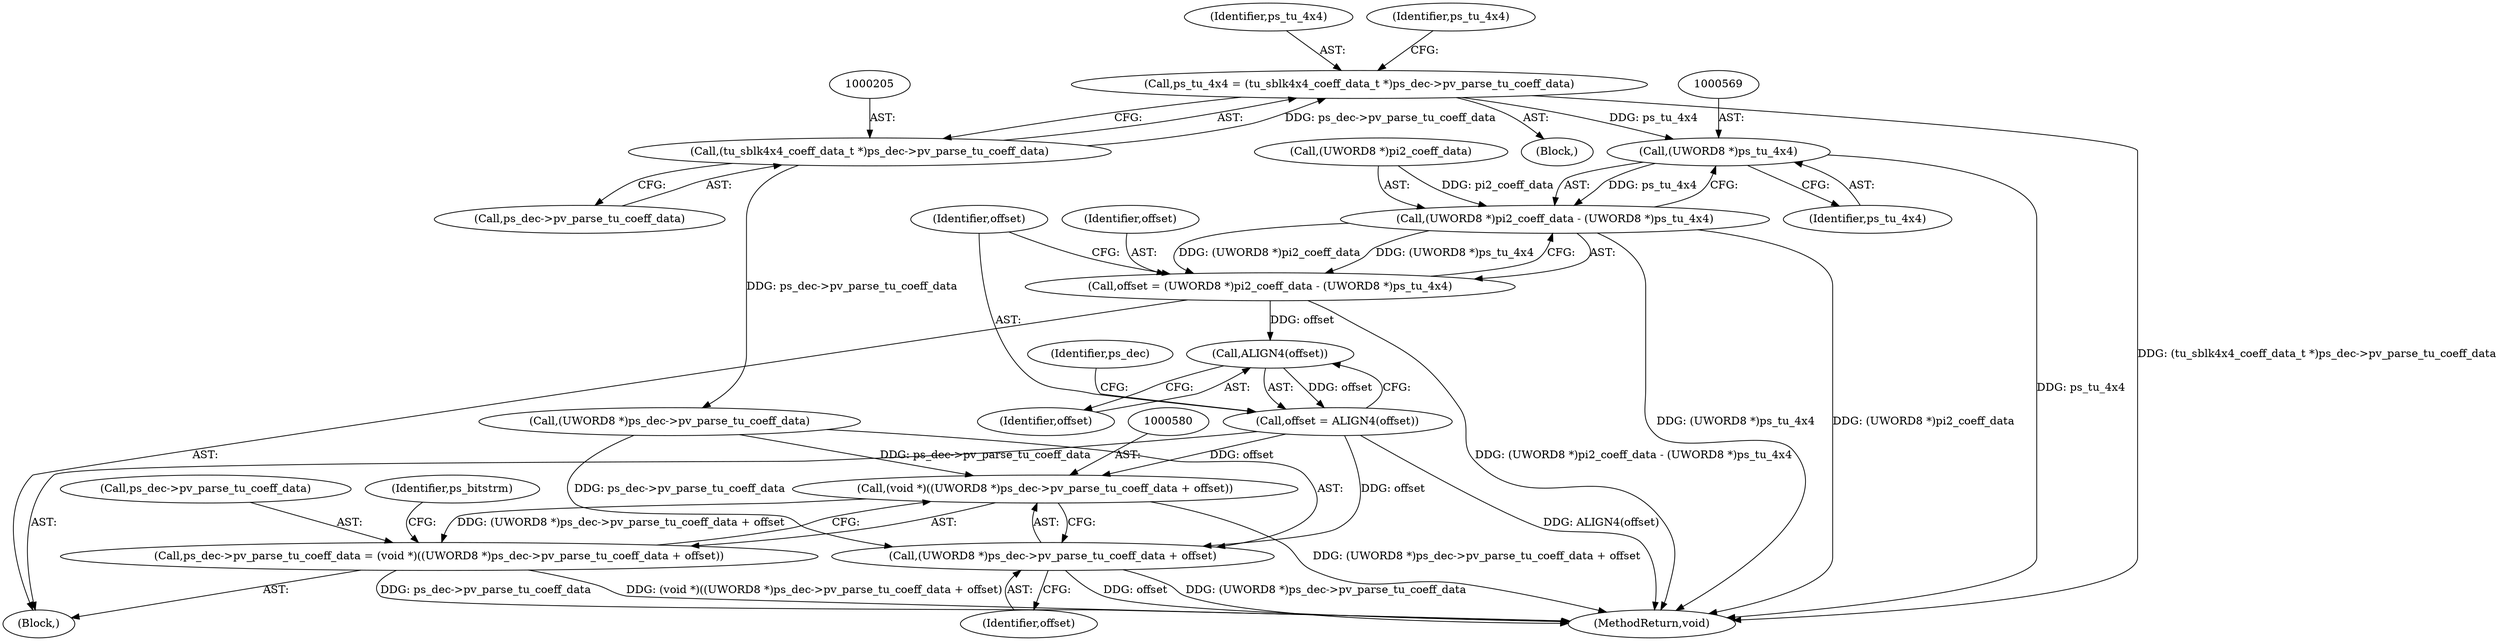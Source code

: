 digraph "0_Android_c57fc3703ae2e0d41b1f6580c50015937f2d23c1_1@pointer" {
"1000202" [label="(Call,ps_tu_4x4 = (tu_sblk4x4_coeff_data_t *)ps_dec->pv_parse_tu_coeff_data)"];
"1000204" [label="(Call,(tu_sblk4x4_coeff_data_t *)ps_dec->pv_parse_tu_coeff_data)"];
"1000568" [label="(Call,(UWORD8 *)ps_tu_4x4)"];
"1000564" [label="(Call,(UWORD8 *)pi2_coeff_data - (UWORD8 *)ps_tu_4x4)"];
"1000562" [label="(Call,offset = (UWORD8 *)pi2_coeff_data - (UWORD8 *)ps_tu_4x4)"];
"1000573" [label="(Call,ALIGN4(offset))"];
"1000571" [label="(Call,offset = ALIGN4(offset))"];
"1000579" [label="(Call,(void *)((UWORD8 *)ps_dec->pv_parse_tu_coeff_data + offset))"];
"1000575" [label="(Call,ps_dec->pv_parse_tu_coeff_data = (void *)((UWORD8 *)ps_dec->pv_parse_tu_coeff_data + offset))"];
"1000581" [label="(Call,(UWORD8 *)ps_dec->pv_parse_tu_coeff_data + offset)"];
"1000570" [label="(Identifier,ps_tu_4x4)"];
"1000560" [label="(Block,)"];
"1000204" [label="(Call,(tu_sblk4x4_coeff_data_t *)ps_dec->pv_parse_tu_coeff_data)"];
"1000576" [label="(Call,ps_dec->pv_parse_tu_coeff_data)"];
"1000564" [label="(Call,(UWORD8 *)pi2_coeff_data - (UWORD8 *)ps_tu_4x4)"];
"1000575" [label="(Call,ps_dec->pv_parse_tu_coeff_data = (void *)((UWORD8 *)ps_dec->pv_parse_tu_coeff_data + offset))"];
"1000573" [label="(Call,ALIGN4(offset))"];
"1000568" [label="(Call,(UWORD8 *)ps_tu_4x4)"];
"1000581" [label="(Call,(UWORD8 *)ps_dec->pv_parse_tu_coeff_data + offset)"];
"1000203" [label="(Identifier,ps_tu_4x4)"];
"1000565" [label="(Call,(UWORD8 *)pi2_coeff_data)"];
"1000211" [label="(Identifier,ps_tu_4x4)"];
"1000157" [label="(Block,)"];
"1000587" [label="(Identifier,offset)"];
"1000571" [label="(Call,offset = ALIGN4(offset))"];
"1000577" [label="(Identifier,ps_dec)"];
"1000593" [label="(MethodReturn,void)"];
"1000579" [label="(Call,(void *)((UWORD8 *)ps_dec->pv_parse_tu_coeff_data + offset))"];
"1000206" [label="(Call,ps_dec->pv_parse_tu_coeff_data)"];
"1000574" [label="(Identifier,offset)"];
"1000572" [label="(Identifier,offset)"];
"1000562" [label="(Call,offset = (UWORD8 *)pi2_coeff_data - (UWORD8 *)ps_tu_4x4)"];
"1000563" [label="(Identifier,offset)"];
"1000202" [label="(Call,ps_tu_4x4 = (tu_sblk4x4_coeff_data_t *)ps_dec->pv_parse_tu_coeff_data)"];
"1000582" [label="(Call,(UWORD8 *)ps_dec->pv_parse_tu_coeff_data)"];
"1000590" [label="(Identifier,ps_bitstrm)"];
"1000202" -> "1000157"  [label="AST: "];
"1000202" -> "1000204"  [label="CFG: "];
"1000203" -> "1000202"  [label="AST: "];
"1000204" -> "1000202"  [label="AST: "];
"1000211" -> "1000202"  [label="CFG: "];
"1000202" -> "1000593"  [label="DDG: (tu_sblk4x4_coeff_data_t *)ps_dec->pv_parse_tu_coeff_data"];
"1000204" -> "1000202"  [label="DDG: ps_dec->pv_parse_tu_coeff_data"];
"1000202" -> "1000568"  [label="DDG: ps_tu_4x4"];
"1000204" -> "1000206"  [label="CFG: "];
"1000205" -> "1000204"  [label="AST: "];
"1000206" -> "1000204"  [label="AST: "];
"1000204" -> "1000582"  [label="DDG: ps_dec->pv_parse_tu_coeff_data"];
"1000568" -> "1000564"  [label="AST: "];
"1000568" -> "1000570"  [label="CFG: "];
"1000569" -> "1000568"  [label="AST: "];
"1000570" -> "1000568"  [label="AST: "];
"1000564" -> "1000568"  [label="CFG: "];
"1000568" -> "1000593"  [label="DDG: ps_tu_4x4"];
"1000568" -> "1000564"  [label="DDG: ps_tu_4x4"];
"1000564" -> "1000562"  [label="AST: "];
"1000565" -> "1000564"  [label="AST: "];
"1000562" -> "1000564"  [label="CFG: "];
"1000564" -> "1000593"  [label="DDG: (UWORD8 *)ps_tu_4x4"];
"1000564" -> "1000593"  [label="DDG: (UWORD8 *)pi2_coeff_data"];
"1000564" -> "1000562"  [label="DDG: (UWORD8 *)pi2_coeff_data"];
"1000564" -> "1000562"  [label="DDG: (UWORD8 *)ps_tu_4x4"];
"1000565" -> "1000564"  [label="DDG: pi2_coeff_data"];
"1000562" -> "1000560"  [label="AST: "];
"1000563" -> "1000562"  [label="AST: "];
"1000572" -> "1000562"  [label="CFG: "];
"1000562" -> "1000593"  [label="DDG: (UWORD8 *)pi2_coeff_data - (UWORD8 *)ps_tu_4x4"];
"1000562" -> "1000573"  [label="DDG: offset"];
"1000573" -> "1000571"  [label="AST: "];
"1000573" -> "1000574"  [label="CFG: "];
"1000574" -> "1000573"  [label="AST: "];
"1000571" -> "1000573"  [label="CFG: "];
"1000573" -> "1000571"  [label="DDG: offset"];
"1000571" -> "1000560"  [label="AST: "];
"1000572" -> "1000571"  [label="AST: "];
"1000577" -> "1000571"  [label="CFG: "];
"1000571" -> "1000593"  [label="DDG: ALIGN4(offset)"];
"1000571" -> "1000579"  [label="DDG: offset"];
"1000571" -> "1000581"  [label="DDG: offset"];
"1000579" -> "1000575"  [label="AST: "];
"1000579" -> "1000581"  [label="CFG: "];
"1000580" -> "1000579"  [label="AST: "];
"1000581" -> "1000579"  [label="AST: "];
"1000575" -> "1000579"  [label="CFG: "];
"1000579" -> "1000593"  [label="DDG: (UWORD8 *)ps_dec->pv_parse_tu_coeff_data + offset"];
"1000579" -> "1000575"  [label="DDG: (UWORD8 *)ps_dec->pv_parse_tu_coeff_data + offset"];
"1000582" -> "1000579"  [label="DDG: ps_dec->pv_parse_tu_coeff_data"];
"1000575" -> "1000560"  [label="AST: "];
"1000576" -> "1000575"  [label="AST: "];
"1000590" -> "1000575"  [label="CFG: "];
"1000575" -> "1000593"  [label="DDG: (void *)((UWORD8 *)ps_dec->pv_parse_tu_coeff_data + offset)"];
"1000575" -> "1000593"  [label="DDG: ps_dec->pv_parse_tu_coeff_data"];
"1000581" -> "1000587"  [label="CFG: "];
"1000582" -> "1000581"  [label="AST: "];
"1000587" -> "1000581"  [label="AST: "];
"1000581" -> "1000593"  [label="DDG: offset"];
"1000581" -> "1000593"  [label="DDG: (UWORD8 *)ps_dec->pv_parse_tu_coeff_data"];
"1000582" -> "1000581"  [label="DDG: ps_dec->pv_parse_tu_coeff_data"];
}
